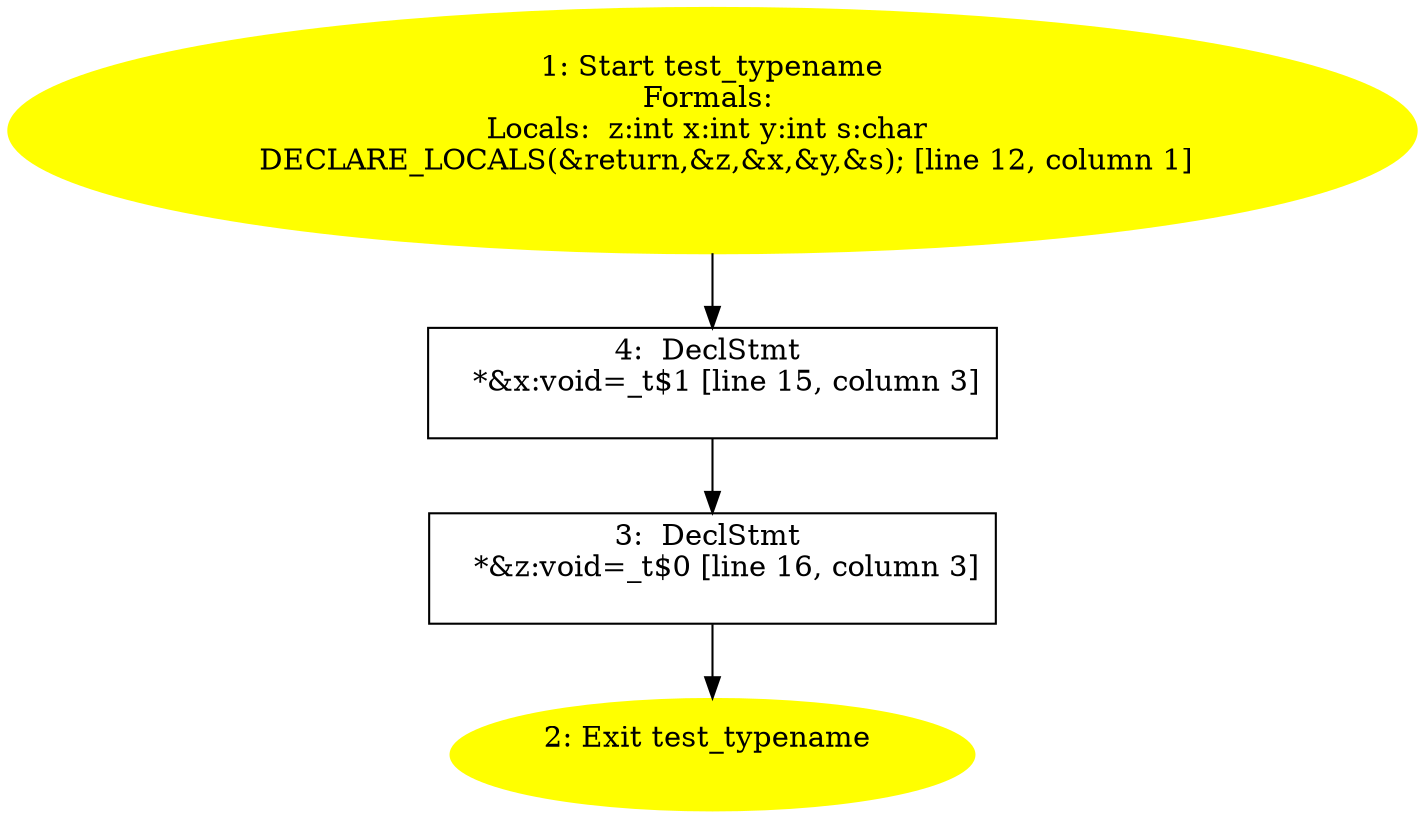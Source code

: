 /* @generated */
digraph cfg {
"test_typename.b2359812ef4a83b4e2638a11e6c522b3_1" [label="1: Start test_typename\nFormals: \nLocals:  z:int x:int y:int s:char \n   DECLARE_LOCALS(&return,&z,&x,&y,&s); [line 12, column 1]\n " color=yellow style=filled]
	

	 "test_typename.b2359812ef4a83b4e2638a11e6c522b3_1" -> "test_typename.b2359812ef4a83b4e2638a11e6c522b3_4" ;
"test_typename.b2359812ef4a83b4e2638a11e6c522b3_2" [label="2: Exit test_typename \n  " color=yellow style=filled]
	

"test_typename.b2359812ef4a83b4e2638a11e6c522b3_3" [label="3:  DeclStmt \n   *&z:void=_t$0 [line 16, column 3]\n " shape="box"]
	

	 "test_typename.b2359812ef4a83b4e2638a11e6c522b3_3" -> "test_typename.b2359812ef4a83b4e2638a11e6c522b3_2" ;
"test_typename.b2359812ef4a83b4e2638a11e6c522b3_4" [label="4:  DeclStmt \n   *&x:void=_t$1 [line 15, column 3]\n " shape="box"]
	

	 "test_typename.b2359812ef4a83b4e2638a11e6c522b3_4" -> "test_typename.b2359812ef4a83b4e2638a11e6c522b3_3" ;
}
